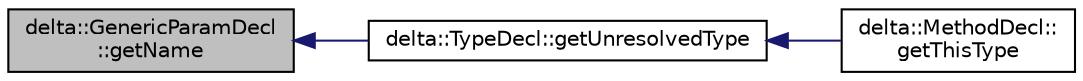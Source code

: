 digraph "delta::GenericParamDecl::getName"
{
  edge [fontname="Helvetica",fontsize="10",labelfontname="Helvetica",labelfontsize="10"];
  node [fontname="Helvetica",fontsize="10",shape=record];
  rankdir="LR";
  Node5 [label="delta::GenericParamDecl\l::getName",height=0.2,width=0.4,color="black", fillcolor="grey75", style="filled", fontcolor="black"];
  Node5 -> Node6 [dir="back",color="midnightblue",fontsize="10",style="solid",fontname="Helvetica"];
  Node6 [label="delta::TypeDecl::getUnresolvedType",height=0.2,width=0.4,color="black", fillcolor="white", style="filled",URL="$classdelta_1_1_type_decl.html#aed1dac0d6dcdb0ca44362ea2dc529dbb"];
  Node6 -> Node7 [dir="back",color="midnightblue",fontsize="10",style="solid",fontname="Helvetica"];
  Node7 [label="delta::MethodDecl::\lgetThisType",height=0.2,width=0.4,color="black", fillcolor="white", style="filled",URL="$classdelta_1_1_method_decl.html#a04c1d4b68af30390790a9823e3fdb1db"];
}
